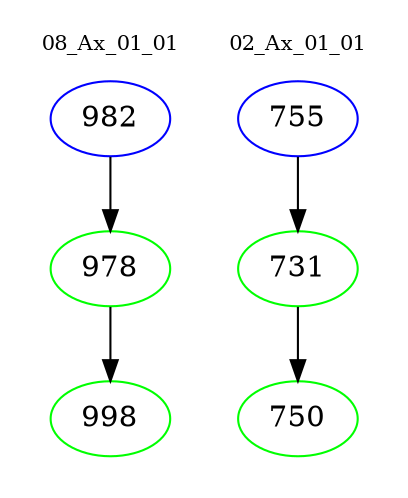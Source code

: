 digraph{
subgraph cluster_0 {
color = white
label = "08_Ax_01_01";
fontsize=10;
T0_982 [label="982", color="blue"]
T0_982 -> T0_978 [color="black"]
T0_978 [label="978", color="green"]
T0_978 -> T0_998 [color="black"]
T0_998 [label="998", color="green"]
}
subgraph cluster_1 {
color = white
label = "02_Ax_01_01";
fontsize=10;
T1_755 [label="755", color="blue"]
T1_755 -> T1_731 [color="black"]
T1_731 [label="731", color="green"]
T1_731 -> T1_750 [color="black"]
T1_750 [label="750", color="green"]
}
}
